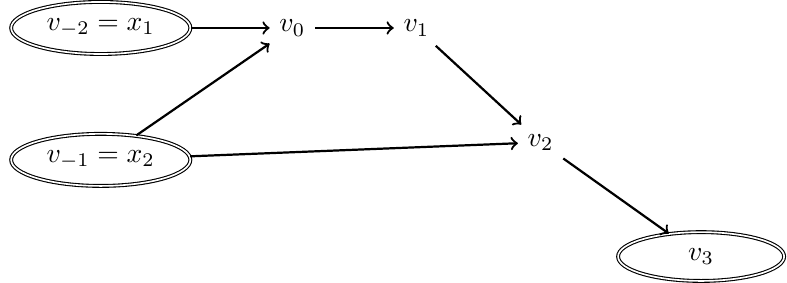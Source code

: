 \documentclass{standalone}
\IfStandalone{
	\usepackage{pgfplots,pgfplotstable}
	\usetikzlibrary{external}
	\newcommand{\fromRoot}[1]{../#1}
	\usetikzlibrary{positioning,shapes}
	\newcommand{\abs}{abs}
}{%
}
\begin{document}

\tikzsetnextfilename{computational_graph}
\begin{tikzpicture}[
	state/.style={draw,ellipse,minimum width=6em},
% 	operation/.style={above,sloped,font={\tiny}},
	pl/.style={above,sloped},
% 	every node/.style={draw,ellipse,font={\tiny}},
	every edge/.style={thick,draw},
% 	>=triangle 90,
]
\node[state,double] (x1) {$v_{-2} = x_1$};
\node[state,double] (x2) [below= of x1]{$v_{-1} = x_2$};

\node (v0) [right= of x1] {$v_0$};
\node (v1) [right= of v0] {$v_1$};

\node (v2) [below right= of v1] {$v_2$};

\node [state,double] (y1) [below right= of v2] {$v_3$};

\path[->] 
		(x1) edge (v0)
		(x2) edge (v0) 
		(v0) edge (v1);
		
\path[->]
		(v1) edge (v2) 
		(x2) edge (v2) 
		(v2) edge (y1);
% 		(v1) edge (v3)
% 		(z1) edge node[pl] {$\abs(z_1)$} (v4)
% 		(z2) edge node[pl] {$\abs(z_2)$} (v5)
% 		(v4) edge (v6)
% 		(v5) edge (v6)
% 		(v6) edge (v7)
% 		(v7) edge (y1);
\end{tikzpicture} 
\end{document}
